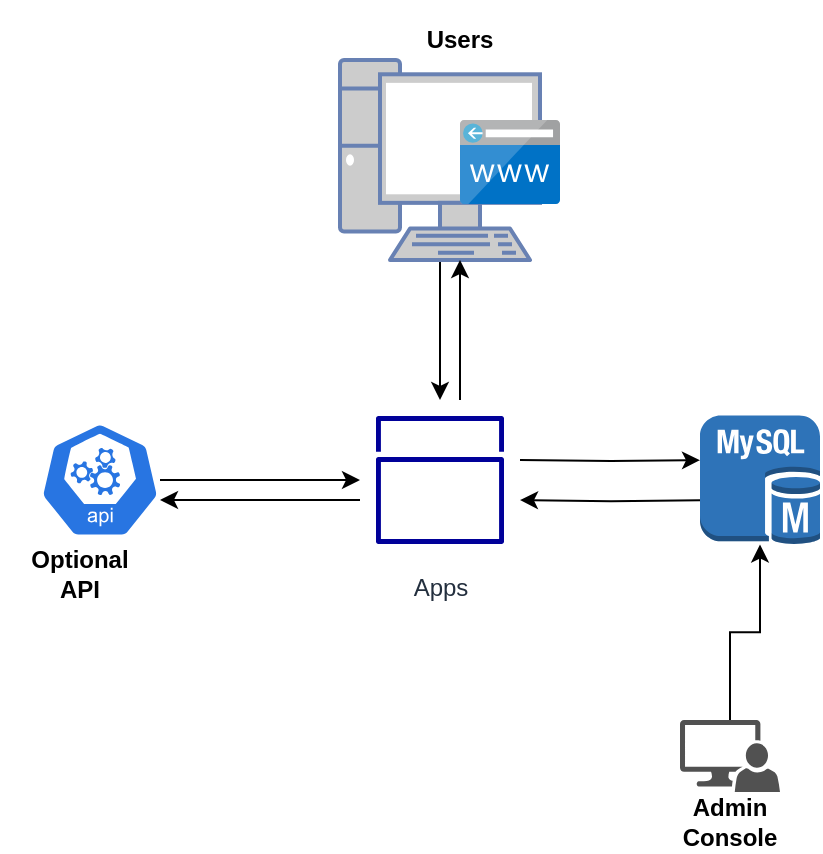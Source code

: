 <mxfile version="22.0.4" type="github">
  <diagram name="Page-1" id="9MXD3yJbQ86IwgR90sJ_">
    <mxGraphModel dx="1042" dy="535" grid="1" gridSize="10" guides="1" tooltips="1" connect="1" arrows="1" fold="1" page="1" pageScale="1" pageWidth="1400" pageHeight="850" math="0" shadow="0">
      <root>
        <mxCell id="0" />
        <mxCell id="1" parent="0" />
        <mxCell id="UFJ58yG_0o8hw0KITlTF-6" value="" style="edgeStyle=orthogonalEdgeStyle;rounded=0;orthogonalLoop=1;jettySize=auto;html=1;" edge="1" parent="1" source="UFJ58yG_0o8hw0KITlTF-2" target="UFJ58yG_0o8hw0KITlTF-5">
          <mxGeometry relative="1" as="geometry" />
        </mxCell>
        <mxCell id="UFJ58yG_0o8hw0KITlTF-2" value="" style="fontColor=#0066CC;verticalAlign=top;verticalLabelPosition=bottom;labelPosition=center;align=center;html=1;outlineConnect=0;fillColor=#CCCCCC;strokeColor=#6881B3;gradientColor=none;gradientDirection=north;strokeWidth=2;shape=mxgraph.networks.pc;" vertex="1" parent="1">
          <mxGeometry x="470" y="120" width="100" height="100" as="geometry" />
        </mxCell>
        <mxCell id="UFJ58yG_0o8hw0KITlTF-11" value="" style="edgeStyle=orthogonalEdgeStyle;rounded=0;orthogonalLoop=1;jettySize=auto;html=1;" edge="1" parent="1" source="UFJ58yG_0o8hw0KITlTF-3" target="UFJ58yG_0o8hw0KITlTF-5">
          <mxGeometry relative="1" as="geometry" />
        </mxCell>
        <mxCell id="UFJ58yG_0o8hw0KITlTF-3" value="" style="sketch=0;html=1;dashed=0;whitespace=wrap;fillColor=#2875E2;strokeColor=#ffffff;points=[[0.005,0.63,0],[0.1,0.2,0],[0.9,0.2,0],[0.5,0,0],[0.995,0.63,0],[0.72,0.99,0],[0.5,1,0],[0.28,0.99,0]];verticalLabelPosition=bottom;align=center;verticalAlign=top;shape=mxgraph.kubernetes.icon;prIcon=api" vertex="1" parent="1">
          <mxGeometry x="320" y="290" width="60" height="80" as="geometry" />
        </mxCell>
        <mxCell id="UFJ58yG_0o8hw0KITlTF-4" value="" style="image;sketch=0;aspect=fixed;html=1;points=[];align=center;fontSize=12;image=img/lib/mscae/CustomDomain.svg;" vertex="1" parent="1">
          <mxGeometry x="530" y="150" width="50" height="42" as="geometry" />
        </mxCell>
        <mxCell id="UFJ58yG_0o8hw0KITlTF-9" value="" style="edgeStyle=orthogonalEdgeStyle;rounded=0;orthogonalLoop=1;jettySize=auto;html=1;" edge="1" parent="1">
          <mxGeometry relative="1" as="geometry">
            <mxPoint x="560" y="320" as="sourcePoint" />
            <mxPoint x="650" y="320.1" as="targetPoint" />
          </mxGeometry>
        </mxCell>
        <mxCell id="UFJ58yG_0o8hw0KITlTF-5" value="Apps" style="sketch=0;outlineConnect=0;fontColor=#232F3E;gradientColor=none;strokeColor=#000099;fillColor=#ffffff;dashed=0;verticalLabelPosition=bottom;verticalAlign=top;align=center;html=1;fontSize=12;fontStyle=0;aspect=fixed;shape=mxgraph.aws4.resourceIcon;resIcon=mxgraph.aws4.apps;" vertex="1" parent="1">
          <mxGeometry x="480" y="290" width="80" height="80" as="geometry" />
        </mxCell>
        <mxCell id="UFJ58yG_0o8hw0KITlTF-8" value="" style="outlineConnect=0;dashed=0;verticalLabelPosition=bottom;verticalAlign=top;align=center;html=1;shape=mxgraph.aws3.mysql_db_instance;fillColor=#2E73B8;gradientColor=none;" vertex="1" parent="1">
          <mxGeometry x="650" y="297.75" width="60" height="64.5" as="geometry" />
        </mxCell>
        <mxCell id="UFJ58yG_0o8hw0KITlTF-10" value="" style="edgeStyle=orthogonalEdgeStyle;rounded=0;orthogonalLoop=1;jettySize=auto;html=1;" edge="1" parent="1">
          <mxGeometry relative="1" as="geometry">
            <mxPoint x="650" y="340.1" as="sourcePoint" />
            <mxPoint x="560" y="340" as="targetPoint" />
          </mxGeometry>
        </mxCell>
        <mxCell id="UFJ58yG_0o8hw0KITlTF-12" value="" style="edgeStyle=orthogonalEdgeStyle;rounded=0;orthogonalLoop=1;jettySize=auto;html=1;" edge="1" parent="1">
          <mxGeometry relative="1" as="geometry">
            <mxPoint x="480" y="340" as="sourcePoint" />
            <mxPoint x="380" y="340" as="targetPoint" />
          </mxGeometry>
        </mxCell>
        <mxCell id="UFJ58yG_0o8hw0KITlTF-14" value="" style="edgeStyle=orthogonalEdgeStyle;rounded=0;orthogonalLoop=1;jettySize=auto;html=1;" edge="1" parent="1">
          <mxGeometry relative="1" as="geometry">
            <mxPoint x="530" y="290" as="sourcePoint" />
            <mxPoint x="530" y="220" as="targetPoint" />
          </mxGeometry>
        </mxCell>
        <mxCell id="UFJ58yG_0o8hw0KITlTF-16" value="" style="edgeStyle=orthogonalEdgeStyle;rounded=0;orthogonalLoop=1;jettySize=auto;html=1;" edge="1" parent="1" source="UFJ58yG_0o8hw0KITlTF-15" target="UFJ58yG_0o8hw0KITlTF-8">
          <mxGeometry relative="1" as="geometry" />
        </mxCell>
        <mxCell id="UFJ58yG_0o8hw0KITlTF-15" value="" style="sketch=0;pointerEvents=1;shadow=0;dashed=0;html=1;strokeColor=none;labelPosition=center;verticalLabelPosition=bottom;verticalAlign=top;align=center;fillColor=#515151;shape=mxgraph.mscae.system_center.admin_console" vertex="1" parent="1">
          <mxGeometry x="640" y="450" width="50" height="36" as="geometry" />
        </mxCell>
        <mxCell id="UFJ58yG_0o8hw0KITlTF-17" value="&lt;b&gt;Admin Console&lt;/b&gt;" style="text;html=1;strokeColor=none;fillColor=none;align=center;verticalAlign=middle;whiteSpace=wrap;rounded=0;" vertex="1" parent="1">
          <mxGeometry x="625" y="486" width="80" height="30" as="geometry" />
        </mxCell>
        <mxCell id="UFJ58yG_0o8hw0KITlTF-18" value="&lt;b&gt;Optional&lt;br&gt;API&lt;br&gt;&lt;/b&gt;" style="text;html=1;strokeColor=none;fillColor=none;align=center;verticalAlign=middle;whiteSpace=wrap;rounded=0;" vertex="1" parent="1">
          <mxGeometry x="300" y="362.25" width="80" height="30" as="geometry" />
        </mxCell>
        <mxCell id="UFJ58yG_0o8hw0KITlTF-20" value="&lt;b&gt;Users&lt;/b&gt;" style="text;html=1;strokeColor=none;fillColor=none;align=center;verticalAlign=middle;whiteSpace=wrap;rounded=0;" vertex="1" parent="1">
          <mxGeometry x="490" y="90" width="80" height="40" as="geometry" />
        </mxCell>
      </root>
    </mxGraphModel>
  </diagram>
</mxfile>
